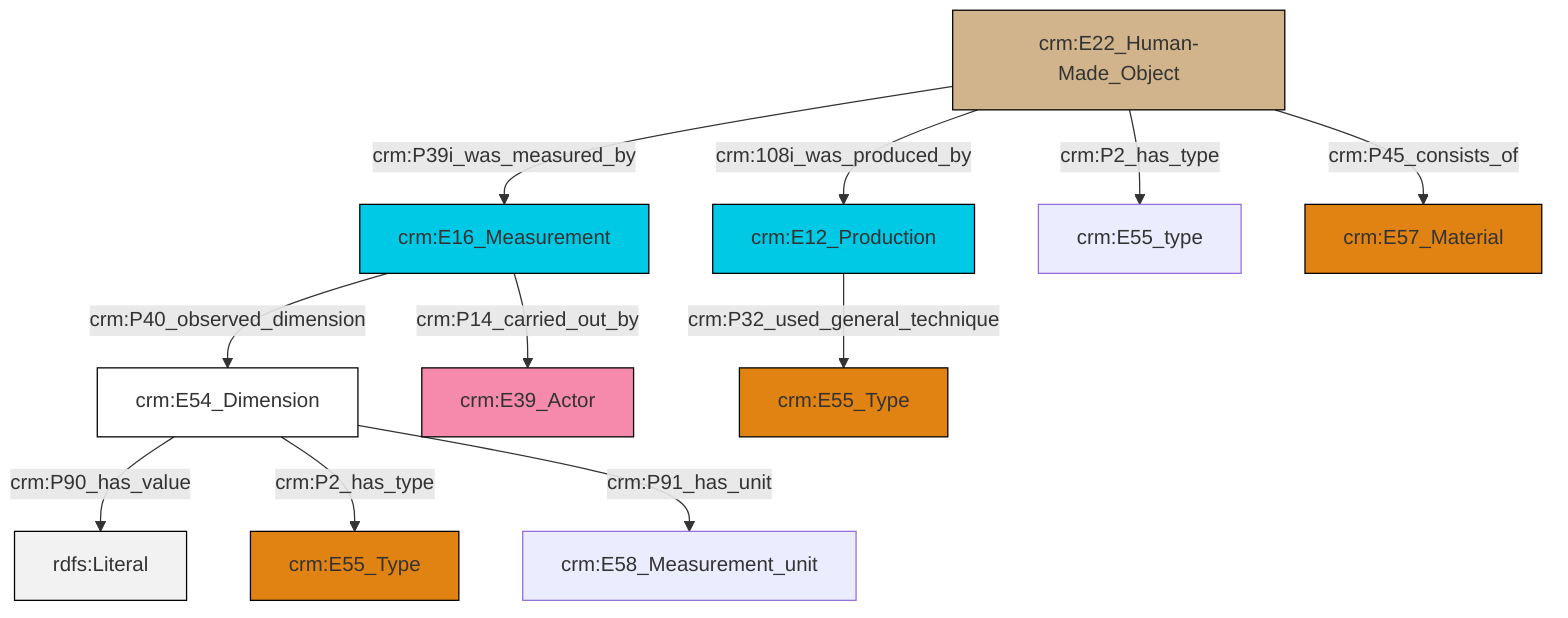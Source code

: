 graph TD
classDef Literal fill:#f2f2f2,stroke:#000000;
classDef CRM_Entity fill:#FFFFFF,stroke:#000000;
classDef Temporal_Entity fill:#00C9E6, stroke:#000000;
classDef Type fill:#E18312, stroke:#000000;
classDef Time-Span fill:#2C9C91, stroke:#000000;
classDef Appellation fill:#FFEB7F, stroke:#000000;
classDef Place fill:#008836, stroke:#000000;
classDef Persistent_Item fill:#B266B2, stroke:#000000;
classDef Conceptual_Object fill:#FFD700, stroke:#000000;
classDef Physical_Thing fill:#D2B48C, stroke:#000000;
classDef Actor fill:#f58aad, stroke:#000000;
classDef PC_Classes fill:#4ce600, stroke:#000000;
classDef Multi fill:#cccccc,stroke:#000000;

0["crm:E22_Human-Made_Object"]:::Physical_Thing -->|crm:108i_was_produced_by| 1["crm:E12_Production"]:::Temporal_Entity
2["crm:E54_Dimension"]:::CRM_Entity -->|crm:P90_has_value| 3[rdfs:Literal]:::Literal
5["crm:E16_Measurement"]:::Temporal_Entity -->|crm:P14_carried_out_by| 6["crm:E39_Actor"]:::Actor
2["crm:E54_Dimension"]:::CRM_Entity -->|crm:P2_has_type| 8["crm:E55_Type"]:::Type
2["crm:E54_Dimension"]:::CRM_Entity -->|crm:P91_has_unit| 9["crm:E58_Measurement_unit"]:::Default
0["crm:E22_Human-Made_Object"]:::Physical_Thing -->|crm:P2_has_type| 13["crm:E55_type"]:::Default
1["crm:E12_Production"]:::Temporal_Entity -->|crm:P32_used_general_technique| 14["crm:E55_Type"]:::Type
5["crm:E16_Measurement"]:::Temporal_Entity -->|crm:P40_observed_dimension| 2["crm:E54_Dimension"]:::CRM_Entity
0["crm:E22_Human-Made_Object"]:::Physical_Thing -->|crm:P45_consists_of| 18["crm:E57_Material"]:::Type
0["crm:E22_Human-Made_Object"]:::Physical_Thing -->|crm:P39i_was_measured_by| 5["crm:E16_Measurement"]:::Temporal_Entity